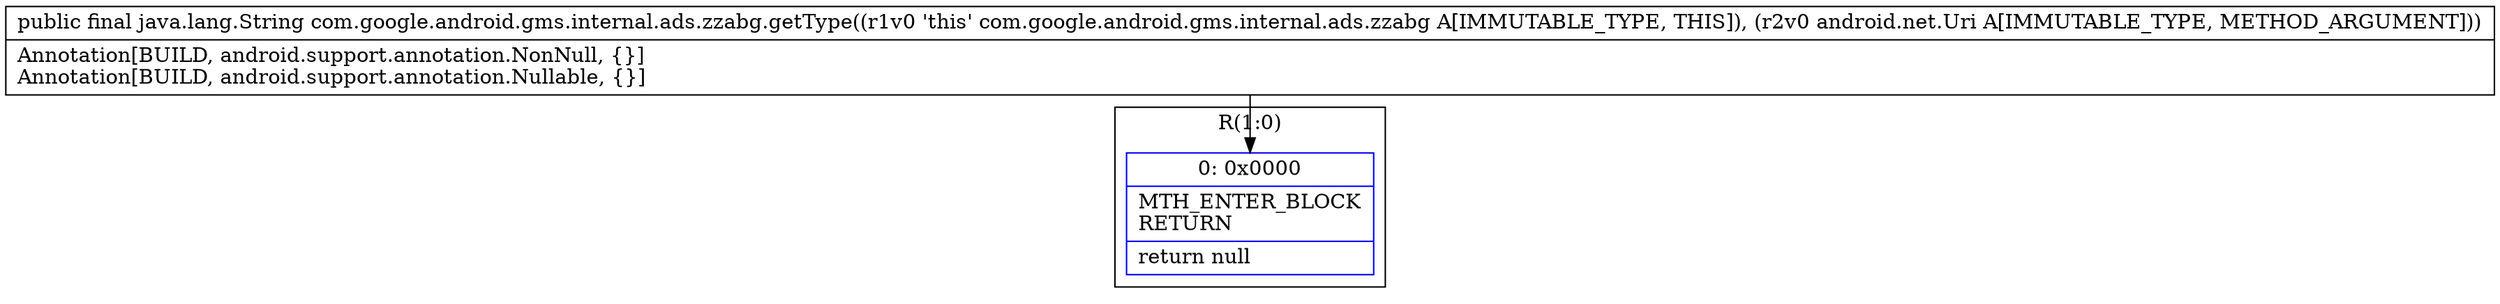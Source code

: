 digraph "CFG forcom.google.android.gms.internal.ads.zzabg.getType(Landroid\/net\/Uri;)Ljava\/lang\/String;" {
subgraph cluster_Region_1967456185 {
label = "R(1:0)";
node [shape=record,color=blue];
Node_0 [shape=record,label="{0\:\ 0x0000|MTH_ENTER_BLOCK\lRETURN\l|return null\l}"];
}
MethodNode[shape=record,label="{public final java.lang.String com.google.android.gms.internal.ads.zzabg.getType((r1v0 'this' com.google.android.gms.internal.ads.zzabg A[IMMUTABLE_TYPE, THIS]), (r2v0 android.net.Uri A[IMMUTABLE_TYPE, METHOD_ARGUMENT]))  | Annotation[BUILD, android.support.annotation.NonNull, \{\}]\lAnnotation[BUILD, android.support.annotation.Nullable, \{\}]\l}"];
MethodNode -> Node_0;
}

